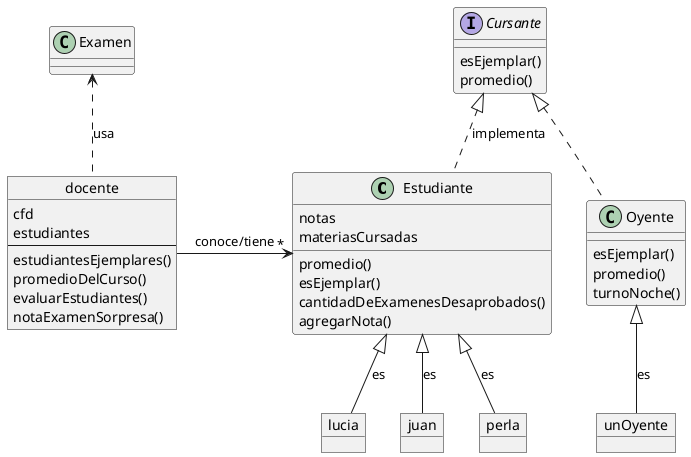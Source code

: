 @startuml Estudiantes
class Estudiante {
    notas
    materiasCursadas

    promedio()
    esEjemplar()
    cantidadDeExamenesDesaprobados()
    agregarNota()
}


class Oyente implements Cursante{
    esEjemplar()
    promedio()
    turnoNoche()
}
interface Cursante{
    esEjemplar()
    promedio()
}

object docente{
    cfd
    estudiantes
--
    estudiantesEjemplares()
    promedioDelCurso()
    evaluarEstudiantes()
    notaExamenSorpresa()
}

object lucia{

}

object juan{

}

object perla{

}

object unOyente{

}

/'Para las clases polimorficas se usa, las interfaces son solo conjuntos de mensajes'/
Cursante <|.. Estudiante : implementa 

/'Para cuando conoce a "*" cantidad de esa clase'/
Estudiante "*" <-left- docente : conoce/tiene

/'Se usa cuando un objeto ES una clase'/
Estudiante <|-- lucia : es
Estudiante <|-- juan : es
Estudiante <|-- perla : es
Oyente <|-- unOyente : es

/'Se usa cuando un objeto lo recibe por parámetro (es la más débil, es cuando algo queda medio desconexo)'/
Examen <.. docente : usa
 

/'
ver cuando se usa:

Implements: implementa una interfaz (comparte los mismos mensajes que otros, aprovechando el polimorfismo)
su flecha es ..|>

Extends: hereda de una clase
su flecha es --|>
'/

@enduml
